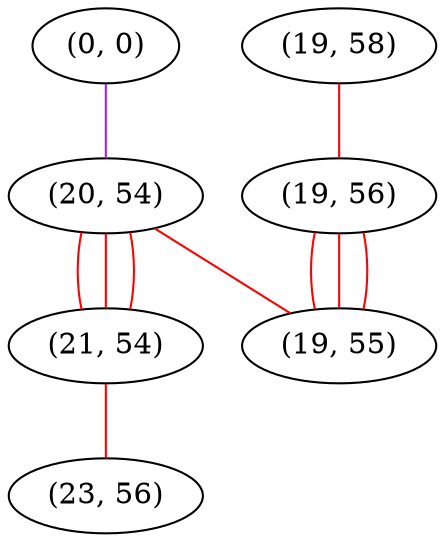 graph "" {
"(0, 0)";
"(20, 54)";
"(21, 54)";
"(19, 58)";
"(19, 56)";
"(19, 55)";
"(23, 56)";
"(0, 0)" -- "(20, 54)"  [color=purple, key=0, weight=4];
"(20, 54)" -- "(21, 54)"  [color=red, key=0, weight=1];
"(20, 54)" -- "(21, 54)"  [color=red, key=1, weight=1];
"(20, 54)" -- "(21, 54)"  [color=red, key=2, weight=1];
"(20, 54)" -- "(19, 55)"  [color=red, key=0, weight=1];
"(21, 54)" -- "(23, 56)"  [color=red, key=0, weight=1];
"(19, 58)" -- "(19, 56)"  [color=red, key=0, weight=1];
"(19, 56)" -- "(19, 55)"  [color=red, key=0, weight=1];
"(19, 56)" -- "(19, 55)"  [color=red, key=1, weight=1];
"(19, 56)" -- "(19, 55)"  [color=red, key=2, weight=1];
}
